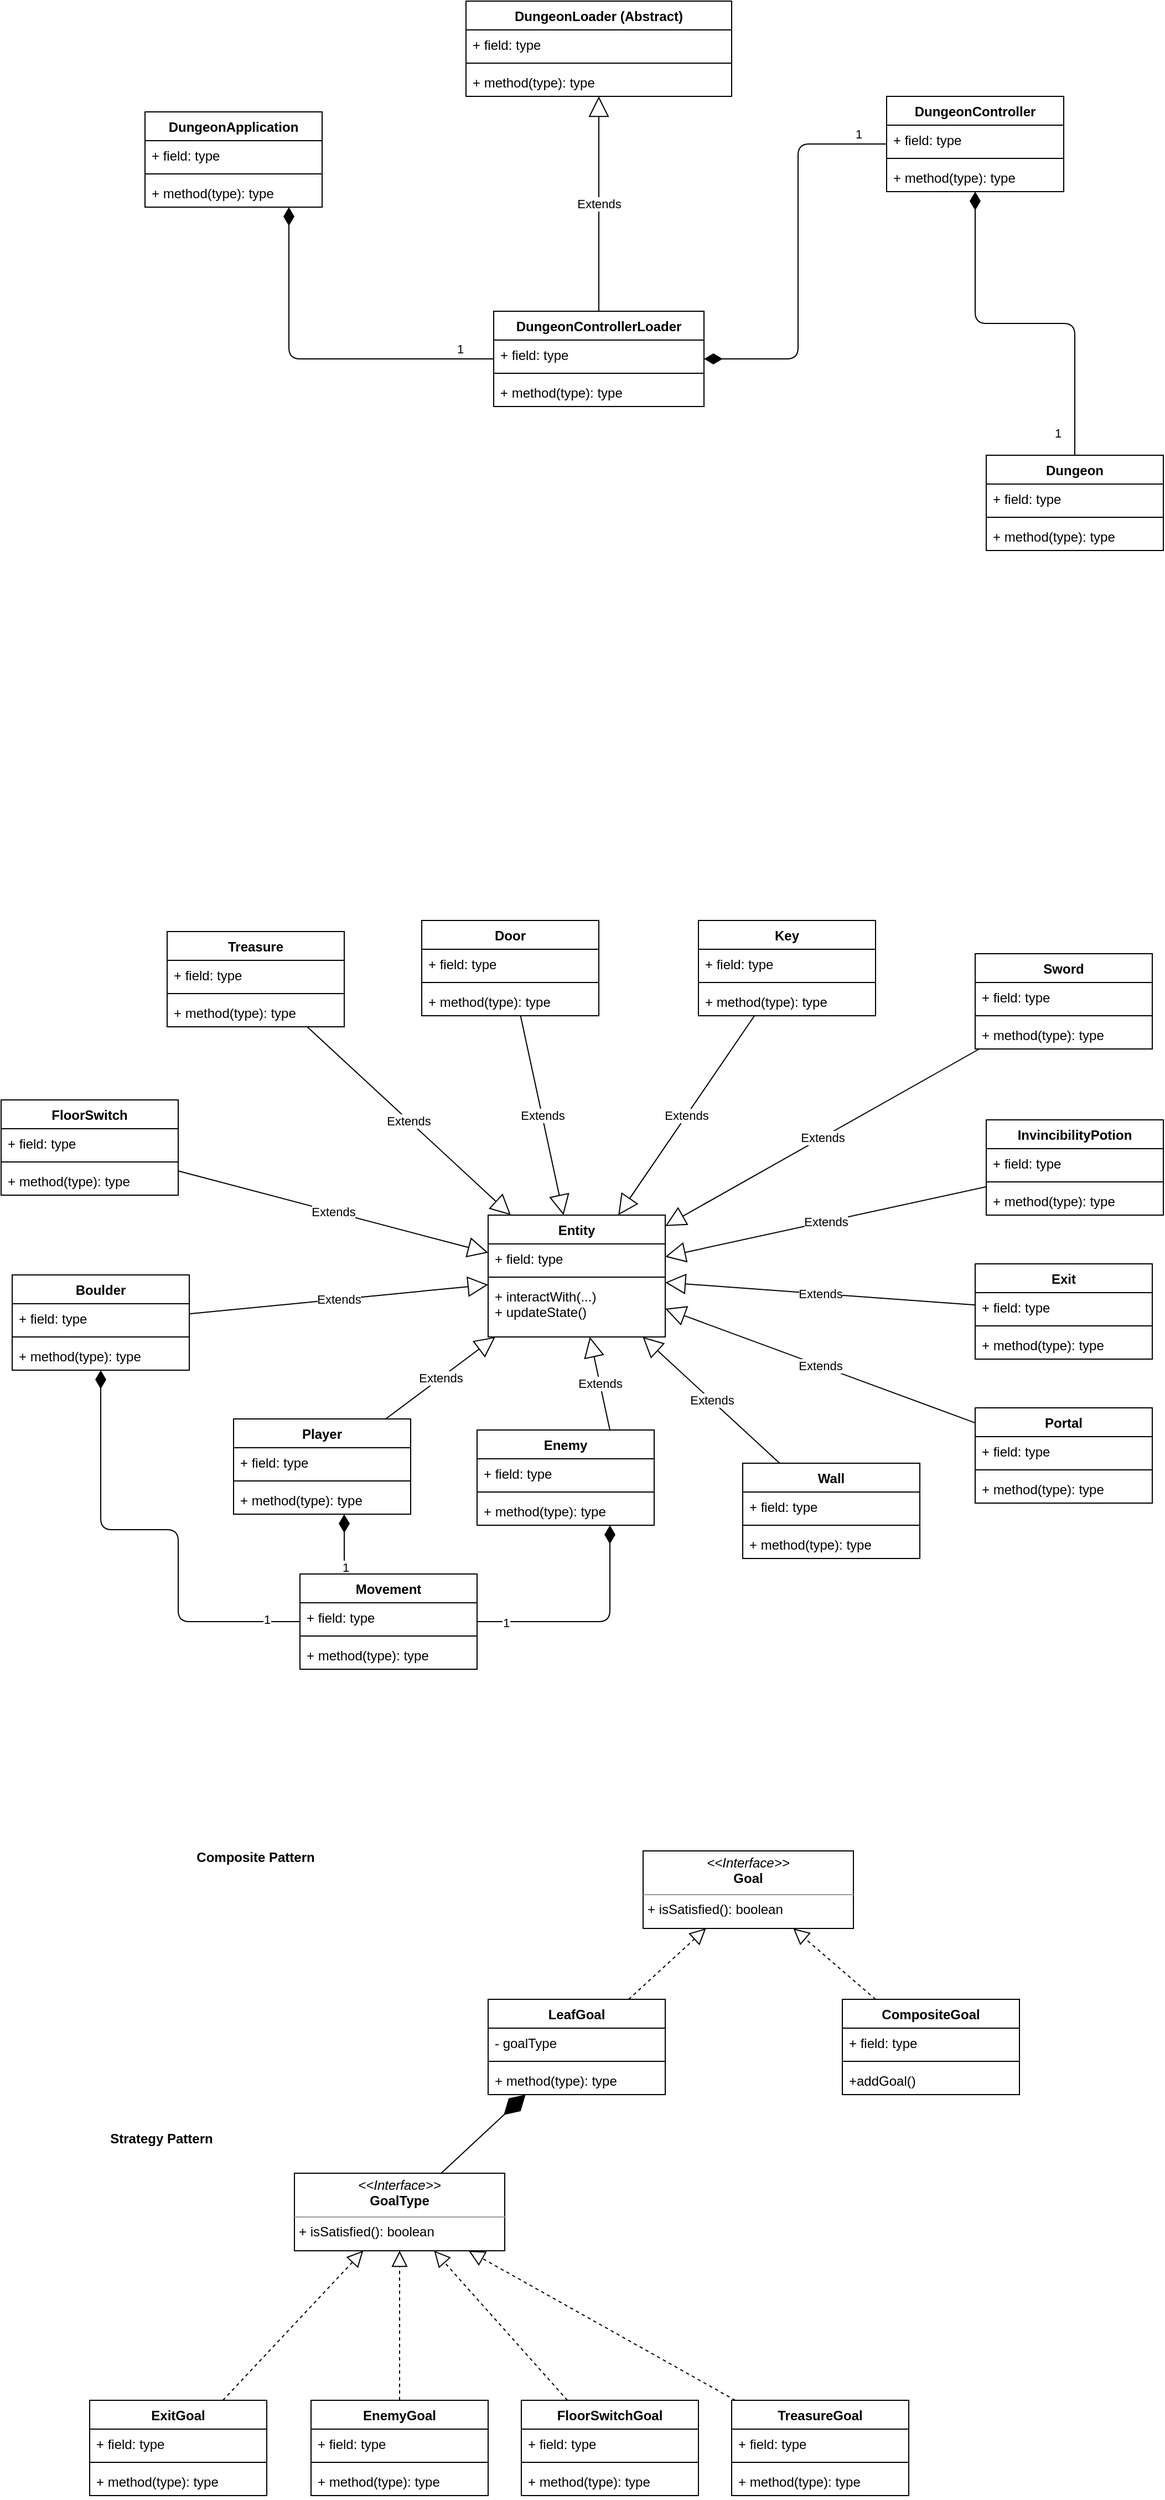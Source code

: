 <mxfile version="13.3.1" type="device"><diagram id="n79lNZCl_f3jq2rP3meE" name="Page-1"><mxGraphModel dx="1422" dy="822" grid="1" gridSize="10" guides="1" tooltips="1" connect="1" arrows="1" fold="1" page="1" pageScale="1" pageWidth="1169" pageHeight="827" math="0" shadow="0"><root><mxCell id="0"/><mxCell id="1" parent="0"/><mxCell id="Kdeloc-fNEnJSkMMDpFF-60" value="Extends" style="endArrow=block;endSize=16;endFill=0;html=1;" parent="1" source="Kdeloc-fNEnJSkMMDpFF-27" target="Kdeloc-fNEnJSkMMDpFF-1" edge="1"><mxGeometry width="160" relative="1" as="geometry"><mxPoint x="530" y="1180" as="sourcePoint"/><mxPoint x="690" y="1180" as="targetPoint"/></mxGeometry></mxCell><mxCell id="Kdeloc-fNEnJSkMMDpFF-61" value="Extends" style="endArrow=block;endSize=16;endFill=0;html=1;" parent="1" source="Kdeloc-fNEnJSkMMDpFF-31" target="Kdeloc-fNEnJSkMMDpFF-1" edge="1"><mxGeometry width="160" relative="1" as="geometry"><mxPoint x="530" y="1180" as="sourcePoint"/><mxPoint x="690" y="1180" as="targetPoint"/></mxGeometry></mxCell><mxCell id="Kdeloc-fNEnJSkMMDpFF-63" value="Extends" style="endArrow=block;endSize=16;endFill=0;html=1;" parent="1" source="Kdeloc-fNEnJSkMMDpFF-35" target="Kdeloc-fNEnJSkMMDpFF-1" edge="1"><mxGeometry width="160" relative="1" as="geometry"><mxPoint x="530" y="1180" as="sourcePoint"/><mxPoint x="690" y="1180" as="targetPoint"/></mxGeometry></mxCell><mxCell id="Kdeloc-fNEnJSkMMDpFF-64" value="Extends" style="endArrow=block;endSize=16;endFill=0;html=1;" parent="1" source="Kdeloc-fNEnJSkMMDpFF-39" target="Kdeloc-fNEnJSkMMDpFF-1" edge="1"><mxGeometry width="160" relative="1" as="geometry"><mxPoint x="860" y="1210" as="sourcePoint"/><mxPoint x="1020" y="1210" as="targetPoint"/></mxGeometry></mxCell><mxCell id="Kdeloc-fNEnJSkMMDpFF-65" value="Extends" style="endArrow=block;endSize=16;endFill=0;html=1;" parent="1" source="Kdeloc-fNEnJSkMMDpFF-51" target="Kdeloc-fNEnJSkMMDpFF-1" edge="1"><mxGeometry width="160" relative="1" as="geometry"><mxPoint x="590" y="1210" as="sourcePoint"/><mxPoint x="750" y="1210" as="targetPoint"/></mxGeometry></mxCell><mxCell id="Kdeloc-fNEnJSkMMDpFF-66" value="Extends" style="endArrow=block;endSize=16;endFill=0;html=1;" parent="1" source="Kdeloc-fNEnJSkMMDpFF-55" target="Kdeloc-fNEnJSkMMDpFF-1" edge="1"><mxGeometry width="160" relative="1" as="geometry"><mxPoint x="620" y="1170" as="sourcePoint"/><mxPoint x="780" y="1170" as="targetPoint"/></mxGeometry></mxCell><mxCell id="Kdeloc-fNEnJSkMMDpFF-67" value="Extends" style="endArrow=block;endSize=16;endFill=0;html=1;" parent="1" source="Kdeloc-fNEnJSkMMDpFF-23" target="Kdeloc-fNEnJSkMMDpFF-1" edge="1"><mxGeometry width="160" relative="1" as="geometry"><mxPoint x="590" y="1260" as="sourcePoint"/><mxPoint x="750" y="1260" as="targetPoint"/></mxGeometry></mxCell><mxCell id="Kdeloc-fNEnJSkMMDpFF-69" value="Extends" style="endArrow=block;endSize=16;endFill=0;html=1;" parent="1" source="Kdeloc-fNEnJSkMMDpFF-18" target="Kdeloc-fNEnJSkMMDpFF-1" edge="1"><mxGeometry width="160" relative="1" as="geometry"><mxPoint x="550" y="1300" as="sourcePoint"/><mxPoint x="710" y="1300" as="targetPoint"/></mxGeometry></mxCell><mxCell id="Kdeloc-fNEnJSkMMDpFF-70" value="Extends" style="endArrow=block;endSize=16;endFill=0;html=1;exitX=0.75;exitY=0;exitDx=0;exitDy=0;" parent="1" source="Kdeloc-fNEnJSkMMDpFF-12" target="Kdeloc-fNEnJSkMMDpFF-1" edge="1"><mxGeometry width="160" relative="1" as="geometry"><mxPoint x="550" y="1300" as="sourcePoint"/><mxPoint x="710" y="1300" as="targetPoint"/></mxGeometry></mxCell><mxCell id="Kdeloc-fNEnJSkMMDpFF-71" value="Extends" style="endArrow=block;endSize=16;endFill=0;html=1;" parent="1" source="Kdeloc-fNEnJSkMMDpFF-7" target="Kdeloc-fNEnJSkMMDpFF-1" edge="1"><mxGeometry width="160" relative="1" as="geometry"><mxPoint x="430" y="1230" as="sourcePoint"/><mxPoint x="590" y="1230" as="targetPoint"/></mxGeometry></mxCell><mxCell id="Kdeloc-fNEnJSkMMDpFF-72" value="Extends" style="endArrow=block;endSize=16;endFill=0;html=1;" parent="1" source="Kdeloc-fNEnJSkMMDpFF-47" target="Kdeloc-fNEnJSkMMDpFF-1" edge="1"><mxGeometry width="160" relative="1" as="geometry"><mxPoint x="430" y="1230" as="sourcePoint"/><mxPoint x="200" y="1217.826" as="targetPoint"/></mxGeometry></mxCell><mxCell id="Kdeloc-fNEnJSkMMDpFF-73" value="Extends" style="endArrow=block;endSize=16;endFill=0;html=1;" parent="1" source="Kdeloc-fNEnJSkMMDpFF-43" target="Kdeloc-fNEnJSkMMDpFF-1" edge="1"><mxGeometry width="160" relative="1" as="geometry"><mxPoint x="390" y="1160" as="sourcePoint"/><mxPoint x="550" y="1160" as="targetPoint"/></mxGeometry></mxCell><mxCell id="Kdeloc-fNEnJSkMMDpFF-82" value="" style="endArrow=block;dashed=1;endFill=0;endSize=12;html=1;" parent="1" source="Kdeloc-fNEnJSkMMDpFF-78" target="Ohy7Ty5yMKILYPxtFm-1-3" edge="1"><mxGeometry width="160" relative="1" as="geometry"><mxPoint x="500" y="2060" as="sourcePoint"/><mxPoint x="791.667" y="1820" as="targetPoint"/></mxGeometry></mxCell><mxCell id="Ohy7Ty5yMKILYPxtFm-1-10" value="DungeonApplication" style="swimlane;fontStyle=1;align=center;verticalAlign=top;childLayout=stackLayout;horizontal=1;startSize=26;horizontalStack=0;resizeParent=1;resizeParentMax=0;resizeLast=0;collapsible=1;marginBottom=0;" parent="1" vertex="1"><mxGeometry x="170" y="160" width="160" height="86" as="geometry"/></mxCell><mxCell id="Ohy7Ty5yMKILYPxtFm-1-11" value="+ field: type" style="text;strokeColor=none;fillColor=none;align=left;verticalAlign=top;spacingLeft=4;spacingRight=4;overflow=hidden;rotatable=0;points=[[0,0.5],[1,0.5]];portConstraint=eastwest;" parent="Ohy7Ty5yMKILYPxtFm-1-10" vertex="1"><mxGeometry y="26" width="160" height="26" as="geometry"/></mxCell><mxCell id="Ohy7Ty5yMKILYPxtFm-1-12" value="" style="line;strokeWidth=1;fillColor=none;align=left;verticalAlign=middle;spacingTop=-1;spacingLeft=3;spacingRight=3;rotatable=0;labelPosition=right;points=[];portConstraint=eastwest;" parent="Ohy7Ty5yMKILYPxtFm-1-10" vertex="1"><mxGeometry y="52" width="160" height="8" as="geometry"/></mxCell><mxCell id="Ohy7Ty5yMKILYPxtFm-1-13" value="+ method(type): type" style="text;strokeColor=none;fillColor=none;align=left;verticalAlign=top;spacingLeft=4;spacingRight=4;overflow=hidden;rotatable=0;points=[[0,0.5],[1,0.5]];portConstraint=eastwest;" parent="Ohy7Ty5yMKILYPxtFm-1-10" vertex="1"><mxGeometry y="60" width="160" height="26" as="geometry"/></mxCell><mxCell id="Ohy7Ty5yMKILYPxtFm-1-22" value="DungeonLoader (Abstract)" style="swimlane;fontStyle=1;align=center;verticalAlign=top;childLayout=stackLayout;horizontal=1;startSize=26;horizontalStack=0;resizeParent=1;resizeParentMax=0;resizeLast=0;collapsible=1;marginBottom=0;" parent="1" vertex="1"><mxGeometry x="460" y="60" width="240" height="86" as="geometry"/></mxCell><mxCell id="Ohy7Ty5yMKILYPxtFm-1-23" value="+ field: type" style="text;strokeColor=none;fillColor=none;align=left;verticalAlign=top;spacingLeft=4;spacingRight=4;overflow=hidden;rotatable=0;points=[[0,0.5],[1,0.5]];portConstraint=eastwest;" parent="Ohy7Ty5yMKILYPxtFm-1-22" vertex="1"><mxGeometry y="26" width="240" height="26" as="geometry"/></mxCell><mxCell id="Ohy7Ty5yMKILYPxtFm-1-24" value="" style="line;strokeWidth=1;fillColor=none;align=left;verticalAlign=middle;spacingTop=-1;spacingLeft=3;spacingRight=3;rotatable=0;labelPosition=right;points=[];portConstraint=eastwest;" parent="Ohy7Ty5yMKILYPxtFm-1-22" vertex="1"><mxGeometry y="52" width="240" height="8" as="geometry"/></mxCell><mxCell id="Ohy7Ty5yMKILYPxtFm-1-25" value="+ method(type): type" style="text;strokeColor=none;fillColor=none;align=left;verticalAlign=top;spacingLeft=4;spacingRight=4;overflow=hidden;rotatable=0;points=[[0,0.5],[1,0.5]];portConstraint=eastwest;" parent="Ohy7Ty5yMKILYPxtFm-1-22" vertex="1"><mxGeometry y="60" width="240" height="26" as="geometry"/></mxCell><mxCell id="Ohy7Ty5yMKILYPxtFm-1-18" value="DungeonController" style="swimlane;fontStyle=1;align=center;verticalAlign=top;childLayout=stackLayout;horizontal=1;startSize=26;horizontalStack=0;resizeParent=1;resizeParentMax=0;resizeLast=0;collapsible=1;marginBottom=0;" parent="1" vertex="1"><mxGeometry x="840" y="146" width="160" height="86" as="geometry"/></mxCell><mxCell id="Ohy7Ty5yMKILYPxtFm-1-19" value="+ field: type" style="text;strokeColor=none;fillColor=none;align=left;verticalAlign=top;spacingLeft=4;spacingRight=4;overflow=hidden;rotatable=0;points=[[0,0.5],[1,0.5]];portConstraint=eastwest;" parent="Ohy7Ty5yMKILYPxtFm-1-18" vertex="1"><mxGeometry y="26" width="160" height="26" as="geometry"/></mxCell><mxCell id="Ohy7Ty5yMKILYPxtFm-1-20" value="" style="line;strokeWidth=1;fillColor=none;align=left;verticalAlign=middle;spacingTop=-1;spacingLeft=3;spacingRight=3;rotatable=0;labelPosition=right;points=[];portConstraint=eastwest;" parent="Ohy7Ty5yMKILYPxtFm-1-18" vertex="1"><mxGeometry y="52" width="160" height="8" as="geometry"/></mxCell><mxCell id="Ohy7Ty5yMKILYPxtFm-1-21" value="+ method(type): type" style="text;strokeColor=none;fillColor=none;align=left;verticalAlign=top;spacingLeft=4;spacingRight=4;overflow=hidden;rotatable=0;points=[[0,0.5],[1,0.5]];portConstraint=eastwest;" parent="Ohy7Ty5yMKILYPxtFm-1-18" vertex="1"><mxGeometry y="60" width="160" height="26" as="geometry"/></mxCell><mxCell id="1aYubwjmX6nl-PgE-g_--1" value="Dungeon" style="swimlane;fontStyle=1;align=center;verticalAlign=top;childLayout=stackLayout;horizontal=1;startSize=26;horizontalStack=0;resizeParent=1;resizeParentMax=0;resizeLast=0;collapsible=1;marginBottom=0;" vertex="1" parent="1"><mxGeometry x="930" y="470" width="160" height="86" as="geometry"/></mxCell><mxCell id="1aYubwjmX6nl-PgE-g_--2" value="+ field: type" style="text;strokeColor=none;fillColor=none;align=left;verticalAlign=top;spacingLeft=4;spacingRight=4;overflow=hidden;rotatable=0;points=[[0,0.5],[1,0.5]];portConstraint=eastwest;" vertex="1" parent="1aYubwjmX6nl-PgE-g_--1"><mxGeometry y="26" width="160" height="26" as="geometry"/></mxCell><mxCell id="1aYubwjmX6nl-PgE-g_--3" value="" style="line;strokeWidth=1;fillColor=none;align=left;verticalAlign=middle;spacingTop=-1;spacingLeft=3;spacingRight=3;rotatable=0;labelPosition=right;points=[];portConstraint=eastwest;" vertex="1" parent="1aYubwjmX6nl-PgE-g_--1"><mxGeometry y="52" width="160" height="8" as="geometry"/></mxCell><mxCell id="1aYubwjmX6nl-PgE-g_--4" value="+ method(type): type" style="text;strokeColor=none;fillColor=none;align=left;verticalAlign=top;spacingLeft=4;spacingRight=4;overflow=hidden;rotatable=0;points=[[0,0.5],[1,0.5]];portConstraint=eastwest;" vertex="1" parent="1aYubwjmX6nl-PgE-g_--1"><mxGeometry y="60" width="160" height="26" as="geometry"/></mxCell><mxCell id="Ohy7Ty5yMKILYPxtFm-1-14" value="DungeonControllerLoader" style="swimlane;fontStyle=1;align=center;verticalAlign=top;childLayout=stackLayout;horizontal=1;startSize=26;horizontalStack=0;resizeParent=1;resizeParentMax=0;resizeLast=0;collapsible=1;marginBottom=0;" parent="1" vertex="1"><mxGeometry x="485" y="340" width="190" height="86" as="geometry"/></mxCell><mxCell id="Ohy7Ty5yMKILYPxtFm-1-15" value="+ field: type" style="text;strokeColor=none;fillColor=none;align=left;verticalAlign=top;spacingLeft=4;spacingRight=4;overflow=hidden;rotatable=0;points=[[0,0.5],[1,0.5]];portConstraint=eastwest;" parent="Ohy7Ty5yMKILYPxtFm-1-14" vertex="1"><mxGeometry y="26" width="190" height="26" as="geometry"/></mxCell><mxCell id="Ohy7Ty5yMKILYPxtFm-1-16" value="" style="line;strokeWidth=1;fillColor=none;align=left;verticalAlign=middle;spacingTop=-1;spacingLeft=3;spacingRight=3;rotatable=0;labelPosition=right;points=[];portConstraint=eastwest;" parent="Ohy7Ty5yMKILYPxtFm-1-14" vertex="1"><mxGeometry y="52" width="190" height="8" as="geometry"/></mxCell><mxCell id="Ohy7Ty5yMKILYPxtFm-1-17" value="+ method(type): type" style="text;strokeColor=none;fillColor=none;align=left;verticalAlign=top;spacingLeft=4;spacingRight=4;overflow=hidden;rotatable=0;points=[[0,0.5],[1,0.5]];portConstraint=eastwest;" parent="Ohy7Ty5yMKILYPxtFm-1-14" vertex="1"><mxGeometry y="60" width="190" height="26" as="geometry"/></mxCell><mxCell id="Kdeloc-fNEnJSkMMDpFF-12" value="Enemy" style="swimlane;fontStyle=1;align=center;verticalAlign=top;childLayout=stackLayout;horizontal=1;startSize=26;horizontalStack=0;resizeParent=1;resizeParentMax=0;resizeLast=0;collapsible=1;marginBottom=0;" parent="1" vertex="1"><mxGeometry x="470" y="1350" width="160" height="86" as="geometry"/></mxCell><mxCell id="Kdeloc-fNEnJSkMMDpFF-13" value="+ field: type" style="text;strokeColor=none;fillColor=none;align=left;verticalAlign=top;spacingLeft=4;spacingRight=4;overflow=hidden;rotatable=0;points=[[0,0.5],[1,0.5]];portConstraint=eastwest;" parent="Kdeloc-fNEnJSkMMDpFF-12" vertex="1"><mxGeometry y="26" width="160" height="26" as="geometry"/></mxCell><mxCell id="Kdeloc-fNEnJSkMMDpFF-14" value="" style="line;strokeWidth=1;fillColor=none;align=left;verticalAlign=middle;spacingTop=-1;spacingLeft=3;spacingRight=3;rotatable=0;labelPosition=right;points=[];portConstraint=eastwest;" parent="Kdeloc-fNEnJSkMMDpFF-12" vertex="1"><mxGeometry y="52" width="160" height="8" as="geometry"/></mxCell><mxCell id="Kdeloc-fNEnJSkMMDpFF-15" value="+ method(type): type" style="text;strokeColor=none;fillColor=none;align=left;verticalAlign=top;spacingLeft=4;spacingRight=4;overflow=hidden;rotatable=0;points=[[0,0.5],[1,0.5]];portConstraint=eastwest;" parent="Kdeloc-fNEnJSkMMDpFF-12" vertex="1"><mxGeometry y="60" width="160" height="26" as="geometry"/></mxCell><mxCell id="Kdeloc-fNEnJSkMMDpFF-7" value="Player" style="swimlane;fontStyle=1;align=center;verticalAlign=top;childLayout=stackLayout;horizontal=1;startSize=26;horizontalStack=0;resizeParent=1;resizeParentMax=0;resizeLast=0;collapsible=1;marginBottom=0;" parent="1" vertex="1"><mxGeometry x="250" y="1340" width="160" height="86" as="geometry"/></mxCell><mxCell id="Kdeloc-fNEnJSkMMDpFF-8" value="+ field: type" style="text;strokeColor=none;fillColor=none;align=left;verticalAlign=top;spacingLeft=4;spacingRight=4;overflow=hidden;rotatable=0;points=[[0,0.5],[1,0.5]];portConstraint=eastwest;" parent="Kdeloc-fNEnJSkMMDpFF-7" vertex="1"><mxGeometry y="26" width="160" height="26" as="geometry"/></mxCell><mxCell id="Kdeloc-fNEnJSkMMDpFF-9" value="" style="line;strokeWidth=1;fillColor=none;align=left;verticalAlign=middle;spacingTop=-1;spacingLeft=3;spacingRight=3;rotatable=0;labelPosition=right;points=[];portConstraint=eastwest;" parent="Kdeloc-fNEnJSkMMDpFF-7" vertex="1"><mxGeometry y="52" width="160" height="8" as="geometry"/></mxCell><mxCell id="Kdeloc-fNEnJSkMMDpFF-10" value="+ method(type): type" style="text;strokeColor=none;fillColor=none;align=left;verticalAlign=top;spacingLeft=4;spacingRight=4;overflow=hidden;rotatable=0;points=[[0,0.5],[1,0.5]];portConstraint=eastwest;" parent="Kdeloc-fNEnJSkMMDpFF-7" vertex="1"><mxGeometry y="60" width="160" height="26" as="geometry"/></mxCell><mxCell id="Kdeloc-fNEnJSkMMDpFF-47" value="Portal" style="swimlane;fontStyle=1;align=center;verticalAlign=top;childLayout=stackLayout;horizontal=1;startSize=26;horizontalStack=0;resizeParent=1;resizeParentMax=0;resizeLast=0;collapsible=1;marginBottom=0;" parent="1" vertex="1"><mxGeometry x="920" y="1330" width="160" height="86" as="geometry"/></mxCell><mxCell id="Kdeloc-fNEnJSkMMDpFF-48" value="+ field: type" style="text;strokeColor=none;fillColor=none;align=left;verticalAlign=top;spacingLeft=4;spacingRight=4;overflow=hidden;rotatable=0;points=[[0,0.5],[1,0.5]];portConstraint=eastwest;" parent="Kdeloc-fNEnJSkMMDpFF-47" vertex="1"><mxGeometry y="26" width="160" height="26" as="geometry"/></mxCell><mxCell id="Kdeloc-fNEnJSkMMDpFF-49" value="" style="line;strokeWidth=1;fillColor=none;align=left;verticalAlign=middle;spacingTop=-1;spacingLeft=3;spacingRight=3;rotatable=0;labelPosition=right;points=[];portConstraint=eastwest;" parent="Kdeloc-fNEnJSkMMDpFF-47" vertex="1"><mxGeometry y="52" width="160" height="8" as="geometry"/></mxCell><mxCell id="Kdeloc-fNEnJSkMMDpFF-50" value="+ method(type): type" style="text;strokeColor=none;fillColor=none;align=left;verticalAlign=top;spacingLeft=4;spacingRight=4;overflow=hidden;rotatable=0;points=[[0,0.5],[1,0.5]];portConstraint=eastwest;" parent="Kdeloc-fNEnJSkMMDpFF-47" vertex="1"><mxGeometry y="60" width="160" height="26" as="geometry"/></mxCell><mxCell id="Kdeloc-fNEnJSkMMDpFF-39" value="Boulder" style="swimlane;fontStyle=1;align=center;verticalAlign=top;childLayout=stackLayout;horizontal=1;startSize=26;horizontalStack=0;resizeParent=1;resizeParentMax=0;resizeLast=0;collapsible=1;marginBottom=0;" parent="1" vertex="1"><mxGeometry x="50" y="1210" width="160" height="86" as="geometry"/></mxCell><mxCell id="Kdeloc-fNEnJSkMMDpFF-40" value="+ field: type" style="text;strokeColor=none;fillColor=none;align=left;verticalAlign=top;spacingLeft=4;spacingRight=4;overflow=hidden;rotatable=0;points=[[0,0.5],[1,0.5]];portConstraint=eastwest;" parent="Kdeloc-fNEnJSkMMDpFF-39" vertex="1"><mxGeometry y="26" width="160" height="26" as="geometry"/></mxCell><mxCell id="Kdeloc-fNEnJSkMMDpFF-41" value="" style="line;strokeWidth=1;fillColor=none;align=left;verticalAlign=middle;spacingTop=-1;spacingLeft=3;spacingRight=3;rotatable=0;labelPosition=right;points=[];portConstraint=eastwest;" parent="Kdeloc-fNEnJSkMMDpFF-39" vertex="1"><mxGeometry y="52" width="160" height="8" as="geometry"/></mxCell><mxCell id="Kdeloc-fNEnJSkMMDpFF-42" value="+ method(type): type" style="text;strokeColor=none;fillColor=none;align=left;verticalAlign=top;spacingLeft=4;spacingRight=4;overflow=hidden;rotatable=0;points=[[0,0.5],[1,0.5]];portConstraint=eastwest;" parent="Kdeloc-fNEnJSkMMDpFF-39" vertex="1"><mxGeometry y="60" width="160" height="26" as="geometry"/></mxCell><mxCell id="Kdeloc-fNEnJSkMMDpFF-18" value="Wall" style="swimlane;fontStyle=1;align=center;verticalAlign=top;childLayout=stackLayout;horizontal=1;startSize=26;horizontalStack=0;resizeParent=1;resizeParentMax=0;resizeLast=0;collapsible=1;marginBottom=0;" parent="1" vertex="1"><mxGeometry x="710" y="1380" width="160" height="86" as="geometry"/></mxCell><mxCell id="Kdeloc-fNEnJSkMMDpFF-19" value="+ field: type" style="text;strokeColor=none;fillColor=none;align=left;verticalAlign=top;spacingLeft=4;spacingRight=4;overflow=hidden;rotatable=0;points=[[0,0.5],[1,0.5]];portConstraint=eastwest;" parent="Kdeloc-fNEnJSkMMDpFF-18" vertex="1"><mxGeometry y="26" width="160" height="26" as="geometry"/></mxCell><mxCell id="Kdeloc-fNEnJSkMMDpFF-20" value="" style="line;strokeWidth=1;fillColor=none;align=left;verticalAlign=middle;spacingTop=-1;spacingLeft=3;spacingRight=3;rotatable=0;labelPosition=right;points=[];portConstraint=eastwest;" parent="Kdeloc-fNEnJSkMMDpFF-18" vertex="1"><mxGeometry y="52" width="160" height="8" as="geometry"/></mxCell><mxCell id="Kdeloc-fNEnJSkMMDpFF-21" value="+ method(type): type" style="text;strokeColor=none;fillColor=none;align=left;verticalAlign=top;spacingLeft=4;spacingRight=4;overflow=hidden;rotatable=0;points=[[0,0.5],[1,0.5]];portConstraint=eastwest;" parent="Kdeloc-fNEnJSkMMDpFF-18" vertex="1"><mxGeometry y="60" width="160" height="26" as="geometry"/></mxCell><mxCell id="Kdeloc-fNEnJSkMMDpFF-43" value="FloorSwitch" style="swimlane;fontStyle=1;align=center;verticalAlign=top;childLayout=stackLayout;horizontal=1;startSize=26;horizontalStack=0;resizeParent=1;resizeParentMax=0;resizeLast=0;collapsible=1;marginBottom=0;" parent="1" vertex="1"><mxGeometry x="40" y="1052" width="160" height="86" as="geometry"/></mxCell><mxCell id="Kdeloc-fNEnJSkMMDpFF-44" value="+ field: type" style="text;strokeColor=none;fillColor=none;align=left;verticalAlign=top;spacingLeft=4;spacingRight=4;overflow=hidden;rotatable=0;points=[[0,0.5],[1,0.5]];portConstraint=eastwest;" parent="Kdeloc-fNEnJSkMMDpFF-43" vertex="1"><mxGeometry y="26" width="160" height="26" as="geometry"/></mxCell><mxCell id="Kdeloc-fNEnJSkMMDpFF-45" value="" style="line;strokeWidth=1;fillColor=none;align=left;verticalAlign=middle;spacingTop=-1;spacingLeft=3;spacingRight=3;rotatable=0;labelPosition=right;points=[];portConstraint=eastwest;" parent="Kdeloc-fNEnJSkMMDpFF-43" vertex="1"><mxGeometry y="52" width="160" height="8" as="geometry"/></mxCell><mxCell id="Kdeloc-fNEnJSkMMDpFF-46" value="+ method(type): type" style="text;strokeColor=none;fillColor=none;align=left;verticalAlign=top;spacingLeft=4;spacingRight=4;overflow=hidden;rotatable=0;points=[[0,0.5],[1,0.5]];portConstraint=eastwest;" parent="Kdeloc-fNEnJSkMMDpFF-43" vertex="1"><mxGeometry y="60" width="160" height="26" as="geometry"/></mxCell><mxCell id="Kdeloc-fNEnJSkMMDpFF-103" value="Composite Pattern" style="text;align=center;fontStyle=1;verticalAlign=middle;spacingLeft=3;spacingRight=3;strokeColor=none;rotatable=0;points=[[0,0.5],[1,0.5]];portConstraint=eastwest;" parent="1" vertex="1"><mxGeometry x="130" y="1720" width="280" height="30" as="geometry"/></mxCell><mxCell id="5KCp2AkQuSxkGUw_XZMT-5" value="" style="endArrow=none;html=1;endSize=12;startArrow=diamondThin;startSize=14;startFill=1;edgeStyle=orthogonalEdgeStyle;align=left;verticalAlign=bottom;endFill=0;rounded=0;" parent="1" source="Kdeloc-fNEnJSkMMDpFF-7" target="5KCp2AkQuSxkGUw_XZMT-1" edge="1"><mxGeometry x="-0.803" y="-20" relative="1" as="geometry"><mxPoint x="310" y="1410" as="sourcePoint"/><mxPoint x="330" y="1480" as="targetPoint"/><Array as="points"><mxPoint x="350" y="1430"/><mxPoint x="350" y="1430"/></Array><mxPoint as="offset"/></mxGeometry></mxCell><mxCell id="Ohy7Ty5yMKILYPxtFm-1-6" value="1" style="edgeLabel;html=1;align=center;verticalAlign=middle;resizable=0;points=[];" parent="5KCp2AkQuSxkGUw_XZMT-5" vertex="1" connectable="0"><mxGeometry x="0.777" y="1" relative="1" as="geometry"><mxPoint as="offset"/></mxGeometry></mxCell><mxCell id="5KCp2AkQuSxkGUw_XZMT-6" value="" style="endArrow=none;html=1;endSize=12;startArrow=diamondThin;startSize=14;startFill=1;edgeStyle=orthogonalEdgeStyle;align=left;verticalAlign=bottom;endFill=0;" parent="1" source="Kdeloc-fNEnJSkMMDpFF-39" target="5KCp2AkQuSxkGUw_XZMT-1" edge="1"><mxGeometry x="-0.25" y="10" relative="1" as="geometry"><mxPoint x="370" y="1560" as="sourcePoint"/><mxPoint x="530" y="1560" as="targetPoint"/><mxPoint as="offset"/><Array as="points"><mxPoint x="130" y="1440"/><mxPoint x="200" y="1440"/><mxPoint x="200" y="1523"/></Array></mxGeometry></mxCell><mxCell id="Ohy7Ty5yMKILYPxtFm-1-9" value="1" style="edgeLabel;html=1;align=center;verticalAlign=middle;resizable=0;points=[];" parent="5KCp2AkQuSxkGUw_XZMT-6" vertex="1" connectable="0"><mxGeometry x="0.851" y="2" relative="1" as="geometry"><mxPoint as="offset"/></mxGeometry></mxCell><mxCell id="5KCp2AkQuSxkGUw_XZMT-7" value="" style="endArrow=none;html=1;endSize=12;startArrow=diamondThin;startSize=14;startFill=1;edgeStyle=orthogonalEdgeStyle;align=left;verticalAlign=bottom;endFill=0;" parent="1" source="Kdeloc-fNEnJSkMMDpFF-12" target="5KCp2AkQuSxkGUw_XZMT-1" edge="1"><mxGeometry x="-0.687" y="10" relative="1" as="geometry"><mxPoint x="290" y="1560" as="sourcePoint"/><mxPoint x="450" y="1560" as="targetPoint"/><Array as="points"><mxPoint x="590" y="1523"/></Array><mxPoint as="offset"/></mxGeometry></mxCell><mxCell id="Ohy7Ty5yMKILYPxtFm-1-8" value="1" style="edgeLabel;html=1;align=center;verticalAlign=middle;resizable=0;points=[];" parent="5KCp2AkQuSxkGUw_XZMT-7" vertex="1" connectable="0"><mxGeometry x="0.749" y="1" relative="1" as="geometry"><mxPoint as="offset"/></mxGeometry></mxCell><mxCell id="CMmXBHt4mU4yWApjUhJF-8" value="" style="endArrow=diamondThin;endFill=1;endSize=24;html=1;" parent="1" source="Ohy7Ty5yMKILYPxtFm-1-4" target="CMmXBHt4mU4yWApjUhJF-1" edge="1"><mxGeometry width="160" relative="1" as="geometry"><mxPoint x="460.38" y="2048" as="sourcePoint"/><mxPoint x="740" y="2080" as="targetPoint"/></mxGeometry></mxCell><mxCell id="CMmXBHt4mU4yWApjUhJF-9" value="" style="endArrow=block;dashed=1;endFill=0;endSize=12;html=1;" parent="1" source="CMmXBHt4mU4yWApjUhJF-1" target="Ohy7Ty5yMKILYPxtFm-1-3" edge="1"><mxGeometry width="160" relative="1" as="geometry"><mxPoint x="490" y="1940" as="sourcePoint"/><mxPoint x="667.077" y="1820" as="targetPoint"/></mxGeometry></mxCell><mxCell id="CMmXBHt4mU4yWApjUhJF-14" value="" style="endArrow=block;dashed=1;endFill=0;endSize=12;html=1;" parent="1" source="Kdeloc-fNEnJSkMMDpFF-83" target="Ohy7Ty5yMKILYPxtFm-1-4" edge="1"><mxGeometry width="160" relative="1" as="geometry"><mxPoint x="430" y="2110" as="sourcePoint"/><mxPoint x="374.438" y="2134" as="targetPoint"/></mxGeometry></mxCell><mxCell id="CMmXBHt4mU4yWApjUhJF-15" value="" style="endArrow=block;dashed=1;endFill=0;endSize=12;html=1;" parent="1" source="Kdeloc-fNEnJSkMMDpFF-95" target="Ohy7Ty5yMKILYPxtFm-1-4" edge="1"><mxGeometry width="160" relative="1" as="geometry"><mxPoint x="430" y="2110" as="sourcePoint"/><mxPoint x="510" y="2131.686" as="targetPoint"/></mxGeometry></mxCell><mxCell id="CMmXBHt4mU4yWApjUhJF-16" value="" style="endArrow=block;dashed=1;endFill=0;endSize=12;html=1;" parent="1" source="Kdeloc-fNEnJSkMMDpFF-91" target="Ohy7Ty5yMKILYPxtFm-1-4" edge="1"><mxGeometry width="160" relative="1" as="geometry"><mxPoint x="430" y="2110" as="sourcePoint"/><mxPoint x="468.652" y="2134" as="targetPoint"/></mxGeometry></mxCell><mxCell id="CMmXBHt4mU4yWApjUhJF-17" value="" style="endArrow=block;dashed=1;endFill=0;endSize=12;html=1;" parent="1" source="Kdeloc-fNEnJSkMMDpFF-87" target="Ohy7Ty5yMKILYPxtFm-1-4" edge="1"><mxGeometry width="160" relative="1" as="geometry"><mxPoint x="430" y="2110" as="sourcePoint"/><mxPoint x="422.753" y="2134" as="targetPoint"/></mxGeometry></mxCell><mxCell id="Kdeloc-fNEnJSkMMDpFF-27" value="Treasure" style="swimlane;fontStyle=1;align=center;verticalAlign=top;childLayout=stackLayout;horizontal=1;startSize=26;horizontalStack=0;resizeParent=1;resizeParentMax=0;resizeLast=0;collapsible=1;marginBottom=0;" parent="1" vertex="1"><mxGeometry x="190" y="900" width="160" height="86" as="geometry"/></mxCell><mxCell id="Kdeloc-fNEnJSkMMDpFF-28" value="+ field: type" style="text;strokeColor=none;fillColor=none;align=left;verticalAlign=top;spacingLeft=4;spacingRight=4;overflow=hidden;rotatable=0;points=[[0,0.5],[1,0.5]];portConstraint=eastwest;" parent="Kdeloc-fNEnJSkMMDpFF-27" vertex="1"><mxGeometry y="26" width="160" height="26" as="geometry"/></mxCell><mxCell id="Kdeloc-fNEnJSkMMDpFF-29" value="" style="line;strokeWidth=1;fillColor=none;align=left;verticalAlign=middle;spacingTop=-1;spacingLeft=3;spacingRight=3;rotatable=0;labelPosition=right;points=[];portConstraint=eastwest;" parent="Kdeloc-fNEnJSkMMDpFF-27" vertex="1"><mxGeometry y="52" width="160" height="8" as="geometry"/></mxCell><mxCell id="Kdeloc-fNEnJSkMMDpFF-30" value="+ method(type): type" style="text;strokeColor=none;fillColor=none;align=left;verticalAlign=top;spacingLeft=4;spacingRight=4;overflow=hidden;rotatable=0;points=[[0,0.5],[1,0.5]];portConstraint=eastwest;" parent="Kdeloc-fNEnJSkMMDpFF-27" vertex="1"><mxGeometry y="60" width="160" height="26" as="geometry"/></mxCell><mxCell id="Kdeloc-fNEnJSkMMDpFF-31" value="Door" style="swimlane;fontStyle=1;align=center;verticalAlign=top;childLayout=stackLayout;horizontal=1;startSize=26;horizontalStack=0;resizeParent=1;resizeParentMax=0;resizeLast=0;collapsible=1;marginBottom=0;" parent="1" vertex="1"><mxGeometry x="420" y="890" width="160" height="86" as="geometry"/></mxCell><mxCell id="Kdeloc-fNEnJSkMMDpFF-32" value="+ field: type" style="text;strokeColor=none;fillColor=none;align=left;verticalAlign=top;spacingLeft=4;spacingRight=4;overflow=hidden;rotatable=0;points=[[0,0.5],[1,0.5]];portConstraint=eastwest;" parent="Kdeloc-fNEnJSkMMDpFF-31" vertex="1"><mxGeometry y="26" width="160" height="26" as="geometry"/></mxCell><mxCell id="Kdeloc-fNEnJSkMMDpFF-33" value="" style="line;strokeWidth=1;fillColor=none;align=left;verticalAlign=middle;spacingTop=-1;spacingLeft=3;spacingRight=3;rotatable=0;labelPosition=right;points=[];portConstraint=eastwest;" parent="Kdeloc-fNEnJSkMMDpFF-31" vertex="1"><mxGeometry y="52" width="160" height="8" as="geometry"/></mxCell><mxCell id="Kdeloc-fNEnJSkMMDpFF-34" value="+ method(type): type" style="text;strokeColor=none;fillColor=none;align=left;verticalAlign=top;spacingLeft=4;spacingRight=4;overflow=hidden;rotatable=0;points=[[0,0.5],[1,0.5]];portConstraint=eastwest;" parent="Kdeloc-fNEnJSkMMDpFF-31" vertex="1"><mxGeometry y="60" width="160" height="26" as="geometry"/></mxCell><mxCell id="Kdeloc-fNEnJSkMMDpFF-35" value="Key" style="swimlane;fontStyle=1;align=center;verticalAlign=top;childLayout=stackLayout;horizontal=1;startSize=26;horizontalStack=0;resizeParent=1;resizeParentMax=0;resizeLast=0;collapsible=1;marginBottom=0;" parent="1" vertex="1"><mxGeometry x="670" y="890" width="160" height="86" as="geometry"/></mxCell><mxCell id="Kdeloc-fNEnJSkMMDpFF-36" value="+ field: type" style="text;strokeColor=none;fillColor=none;align=left;verticalAlign=top;spacingLeft=4;spacingRight=4;overflow=hidden;rotatable=0;points=[[0,0.5],[1,0.5]];portConstraint=eastwest;" parent="Kdeloc-fNEnJSkMMDpFF-35" vertex="1"><mxGeometry y="26" width="160" height="26" as="geometry"/></mxCell><mxCell id="Kdeloc-fNEnJSkMMDpFF-37" value="" style="line;strokeWidth=1;fillColor=none;align=left;verticalAlign=middle;spacingTop=-1;spacingLeft=3;spacingRight=3;rotatable=0;labelPosition=right;points=[];portConstraint=eastwest;" parent="Kdeloc-fNEnJSkMMDpFF-35" vertex="1"><mxGeometry y="52" width="160" height="8" as="geometry"/></mxCell><mxCell id="Kdeloc-fNEnJSkMMDpFF-38" value="+ method(type): type" style="text;strokeColor=none;fillColor=none;align=left;verticalAlign=top;spacingLeft=4;spacingRight=4;overflow=hidden;rotatable=0;points=[[0,0.5],[1,0.5]];portConstraint=eastwest;" parent="Kdeloc-fNEnJSkMMDpFF-35" vertex="1"><mxGeometry y="60" width="160" height="26" as="geometry"/></mxCell><mxCell id="Kdeloc-fNEnJSkMMDpFF-51" value="Sword" style="swimlane;fontStyle=1;align=center;verticalAlign=top;childLayout=stackLayout;horizontal=1;startSize=26;horizontalStack=0;resizeParent=1;resizeParentMax=0;resizeLast=0;collapsible=1;marginBottom=0;" parent="1" vertex="1"><mxGeometry x="920" y="920" width="160" height="86" as="geometry"/></mxCell><mxCell id="Kdeloc-fNEnJSkMMDpFF-52" value="+ field: type" style="text;strokeColor=none;fillColor=none;align=left;verticalAlign=top;spacingLeft=4;spacingRight=4;overflow=hidden;rotatable=0;points=[[0,0.5],[1,0.5]];portConstraint=eastwest;" parent="Kdeloc-fNEnJSkMMDpFF-51" vertex="1"><mxGeometry y="26" width="160" height="26" as="geometry"/></mxCell><mxCell id="Kdeloc-fNEnJSkMMDpFF-53" value="" style="line;strokeWidth=1;fillColor=none;align=left;verticalAlign=middle;spacingTop=-1;spacingLeft=3;spacingRight=3;rotatable=0;labelPosition=right;points=[];portConstraint=eastwest;" parent="Kdeloc-fNEnJSkMMDpFF-51" vertex="1"><mxGeometry y="52" width="160" height="8" as="geometry"/></mxCell><mxCell id="Kdeloc-fNEnJSkMMDpFF-54" value="+ method(type): type" style="text;strokeColor=none;fillColor=none;align=left;verticalAlign=top;spacingLeft=4;spacingRight=4;overflow=hidden;rotatable=0;points=[[0,0.5],[1,0.5]];portConstraint=eastwest;" parent="Kdeloc-fNEnJSkMMDpFF-51" vertex="1"><mxGeometry y="60" width="160" height="26" as="geometry"/></mxCell><mxCell id="Kdeloc-fNEnJSkMMDpFF-55" value="InvincibilityPotion" style="swimlane;fontStyle=1;align=center;verticalAlign=top;childLayout=stackLayout;horizontal=1;startSize=26;horizontalStack=0;resizeParent=1;resizeParentMax=0;resizeLast=0;collapsible=1;marginBottom=0;" parent="1" vertex="1"><mxGeometry x="930" y="1070" width="160" height="86" as="geometry"/></mxCell><mxCell id="Kdeloc-fNEnJSkMMDpFF-56" value="+ field: type" style="text;strokeColor=none;fillColor=none;align=left;verticalAlign=top;spacingLeft=4;spacingRight=4;overflow=hidden;rotatable=0;points=[[0,0.5],[1,0.5]];portConstraint=eastwest;" parent="Kdeloc-fNEnJSkMMDpFF-55" vertex="1"><mxGeometry y="26" width="160" height="26" as="geometry"/></mxCell><mxCell id="Kdeloc-fNEnJSkMMDpFF-57" value="" style="line;strokeWidth=1;fillColor=none;align=left;verticalAlign=middle;spacingTop=-1;spacingLeft=3;spacingRight=3;rotatable=0;labelPosition=right;points=[];portConstraint=eastwest;" parent="Kdeloc-fNEnJSkMMDpFF-55" vertex="1"><mxGeometry y="52" width="160" height="8" as="geometry"/></mxCell><mxCell id="Kdeloc-fNEnJSkMMDpFF-58" value="+ method(type): type" style="text;strokeColor=none;fillColor=none;align=left;verticalAlign=top;spacingLeft=4;spacingRight=4;overflow=hidden;rotatable=0;points=[[0,0.5],[1,0.5]];portConstraint=eastwest;" parent="Kdeloc-fNEnJSkMMDpFF-55" vertex="1"><mxGeometry y="60" width="160" height="26" as="geometry"/></mxCell><mxCell id="Kdeloc-fNEnJSkMMDpFF-23" value="Exit" style="swimlane;fontStyle=1;align=center;verticalAlign=top;childLayout=stackLayout;horizontal=1;startSize=26;horizontalStack=0;resizeParent=1;resizeParentMax=0;resizeLast=0;collapsible=1;marginBottom=0;" parent="1" vertex="1"><mxGeometry x="920" y="1200" width="160" height="86" as="geometry"/></mxCell><mxCell id="Kdeloc-fNEnJSkMMDpFF-24" value="+ field: type" style="text;strokeColor=none;fillColor=none;align=left;verticalAlign=top;spacingLeft=4;spacingRight=4;overflow=hidden;rotatable=0;points=[[0,0.5],[1,0.5]];portConstraint=eastwest;" parent="Kdeloc-fNEnJSkMMDpFF-23" vertex="1"><mxGeometry y="26" width="160" height="26" as="geometry"/></mxCell><mxCell id="Kdeloc-fNEnJSkMMDpFF-25" value="" style="line;strokeWidth=1;fillColor=none;align=left;verticalAlign=middle;spacingTop=-1;spacingLeft=3;spacingRight=3;rotatable=0;labelPosition=right;points=[];portConstraint=eastwest;" parent="Kdeloc-fNEnJSkMMDpFF-23" vertex="1"><mxGeometry y="52" width="160" height="8" as="geometry"/></mxCell><mxCell id="Kdeloc-fNEnJSkMMDpFF-26" value="+ method(type): type" style="text;strokeColor=none;fillColor=none;align=left;verticalAlign=top;spacingLeft=4;spacingRight=4;overflow=hidden;rotatable=0;points=[[0,0.5],[1,0.5]];portConstraint=eastwest;" parent="Kdeloc-fNEnJSkMMDpFF-23" vertex="1"><mxGeometry y="60" width="160" height="26" as="geometry"/></mxCell><mxCell id="5KCp2AkQuSxkGUw_XZMT-1" value="Movement" style="swimlane;fontStyle=1;align=center;verticalAlign=top;childLayout=stackLayout;horizontal=1;startSize=26;horizontalStack=0;resizeParent=1;resizeParentMax=0;resizeLast=0;collapsible=1;marginBottom=0;" parent="1" vertex="1"><mxGeometry x="310" y="1480" width="160" height="86" as="geometry"/></mxCell><mxCell id="5KCp2AkQuSxkGUw_XZMT-2" value="+ field: type" style="text;strokeColor=none;fillColor=none;align=left;verticalAlign=top;spacingLeft=4;spacingRight=4;overflow=hidden;rotatable=0;points=[[0,0.5],[1,0.5]];portConstraint=eastwest;" parent="5KCp2AkQuSxkGUw_XZMT-1" vertex="1"><mxGeometry y="26" width="160" height="26" as="geometry"/></mxCell><mxCell id="5KCp2AkQuSxkGUw_XZMT-3" value="" style="line;strokeWidth=1;fillColor=none;align=left;verticalAlign=middle;spacingTop=-1;spacingLeft=3;spacingRight=3;rotatable=0;labelPosition=right;points=[];portConstraint=eastwest;" parent="5KCp2AkQuSxkGUw_XZMT-1" vertex="1"><mxGeometry y="52" width="160" height="8" as="geometry"/></mxCell><mxCell id="5KCp2AkQuSxkGUw_XZMT-4" value="+ method(type): type" style="text;strokeColor=none;fillColor=none;align=left;verticalAlign=top;spacingLeft=4;spacingRight=4;overflow=hidden;rotatable=0;points=[[0,0.5],[1,0.5]];portConstraint=eastwest;" parent="5KCp2AkQuSxkGUw_XZMT-1" vertex="1"><mxGeometry y="60" width="160" height="26" as="geometry"/></mxCell><mxCell id="Kdeloc-fNEnJSkMMDpFF-1" value="Entity" style="swimlane;fontStyle=1;align=center;verticalAlign=top;childLayout=stackLayout;horizontal=1;startSize=26;horizontalStack=0;resizeParent=1;resizeParentMax=0;resizeLast=0;collapsible=1;marginBottom=0;" parent="1" vertex="1"><mxGeometry x="480" y="1156" width="160" height="110" as="geometry"/></mxCell><mxCell id="Kdeloc-fNEnJSkMMDpFF-2" value="+ field: type" style="text;strokeColor=none;fillColor=none;align=left;verticalAlign=top;spacingLeft=4;spacingRight=4;overflow=hidden;rotatable=0;points=[[0,0.5],[1,0.5]];portConstraint=eastwest;" parent="Kdeloc-fNEnJSkMMDpFF-1" vertex="1"><mxGeometry y="26" width="160" height="26" as="geometry"/></mxCell><mxCell id="Kdeloc-fNEnJSkMMDpFF-3" value="" style="line;strokeWidth=1;fillColor=none;align=left;verticalAlign=middle;spacingTop=-1;spacingLeft=3;spacingRight=3;rotatable=0;labelPosition=right;points=[];portConstraint=eastwest;" parent="Kdeloc-fNEnJSkMMDpFF-1" vertex="1"><mxGeometry y="52" width="160" height="8" as="geometry"/></mxCell><mxCell id="Kdeloc-fNEnJSkMMDpFF-4" value="+ interactWith(...)&#10;+ updateState()" style="text;strokeColor=none;fillColor=none;align=left;verticalAlign=top;spacingLeft=4;spacingRight=4;overflow=hidden;rotatable=0;points=[[0,0.5],[1,0.5]];portConstraint=eastwest;" parent="Kdeloc-fNEnJSkMMDpFF-1" vertex="1"><mxGeometry y="60" width="160" height="50" as="geometry"/></mxCell><mxCell id="Ohy7Ty5yMKILYPxtFm-1-2" value="Strategy Pattern" style="text;html=1;strokeColor=none;fillColor=none;align=center;verticalAlign=middle;whiteSpace=wrap;rounded=0;fontStyle=1" parent="1" vertex="1"><mxGeometry x="110" y="1980" width="150" height="20" as="geometry"/></mxCell><mxCell id="Ohy7Ty5yMKILYPxtFm-1-3" value="&lt;p style=&quot;margin: 0px ; margin-top: 4px ; text-align: center&quot;&gt;&lt;i&gt;&amp;lt;&amp;lt;Interface&amp;gt;&amp;gt;&lt;/i&gt;&lt;br&gt;&lt;b&gt;Goal&lt;/b&gt;&lt;/p&gt;&lt;hr size=&quot;1&quot;&gt;&lt;p style=&quot;margin: 0px ; margin-left: 4px&quot;&gt;+ isSatisfied(): boolean&lt;/p&gt;" style="verticalAlign=top;align=left;overflow=fill;fontSize=12;fontFamily=Helvetica;html=1;" parent="1" vertex="1"><mxGeometry x="620" y="1730" width="190" height="70" as="geometry"/></mxCell><mxCell id="Ohy7Ty5yMKILYPxtFm-1-4" value="&lt;p style=&quot;margin: 0px ; margin-top: 4px ; text-align: center&quot;&gt;&lt;i&gt;&amp;lt;&amp;lt;Interface&amp;gt;&amp;gt;&lt;/i&gt;&lt;br&gt;&lt;b&gt;GoalType&lt;/b&gt;&lt;/p&gt;&lt;hr size=&quot;1&quot;&gt;&lt;p style=&quot;margin: 0px ; margin-left: 4px&quot;&gt;+ isSatisfied(): boolean&lt;/p&gt;" style="verticalAlign=top;align=left;overflow=fill;fontSize=12;fontFamily=Helvetica;html=1;" parent="1" vertex="1"><mxGeometry x="305" y="2021" width="190" height="70" as="geometry"/></mxCell><mxCell id="CMmXBHt4mU4yWApjUhJF-1" value="LeafGoal" style="swimlane;fontStyle=1;align=center;verticalAlign=top;childLayout=stackLayout;horizontal=1;startSize=26;horizontalStack=0;resizeParent=1;resizeParentMax=0;resizeLast=0;collapsible=1;marginBottom=0;" parent="1" vertex="1"><mxGeometry x="480" y="1864" width="160" height="86" as="geometry"/></mxCell><mxCell id="CMmXBHt4mU4yWApjUhJF-2" value="- goalType" style="text;strokeColor=none;fillColor=none;align=left;verticalAlign=top;spacingLeft=4;spacingRight=4;overflow=hidden;rotatable=0;points=[[0,0.5],[1,0.5]];portConstraint=eastwest;" parent="CMmXBHt4mU4yWApjUhJF-1" vertex="1"><mxGeometry y="26" width="160" height="26" as="geometry"/></mxCell><mxCell id="CMmXBHt4mU4yWApjUhJF-3" value="" style="line;strokeWidth=1;fillColor=none;align=left;verticalAlign=middle;spacingTop=-1;spacingLeft=3;spacingRight=3;rotatable=0;labelPosition=right;points=[];portConstraint=eastwest;" parent="CMmXBHt4mU4yWApjUhJF-1" vertex="1"><mxGeometry y="52" width="160" height="8" as="geometry"/></mxCell><mxCell id="CMmXBHt4mU4yWApjUhJF-4" value="+ method(type): type" style="text;strokeColor=none;fillColor=none;align=left;verticalAlign=top;spacingLeft=4;spacingRight=4;overflow=hidden;rotatable=0;points=[[0,0.5],[1,0.5]];portConstraint=eastwest;" parent="CMmXBHt4mU4yWApjUhJF-1" vertex="1"><mxGeometry y="60" width="160" height="26" as="geometry"/></mxCell><mxCell id="Kdeloc-fNEnJSkMMDpFF-78" value="CompositeGoal" style="swimlane;fontStyle=1;align=center;verticalAlign=top;childLayout=stackLayout;horizontal=1;startSize=26;horizontalStack=0;resizeParent=1;resizeParentMax=0;resizeLast=0;collapsible=1;marginBottom=0;" parent="1" vertex="1"><mxGeometry x="800" y="1864" width="160" height="86" as="geometry"/></mxCell><mxCell id="Kdeloc-fNEnJSkMMDpFF-79" value="+ field: type" style="text;strokeColor=none;fillColor=none;align=left;verticalAlign=top;spacingLeft=4;spacingRight=4;overflow=hidden;rotatable=0;points=[[0,0.5],[1,0.5]];portConstraint=eastwest;" parent="Kdeloc-fNEnJSkMMDpFF-78" vertex="1"><mxGeometry y="26" width="160" height="26" as="geometry"/></mxCell><mxCell id="Kdeloc-fNEnJSkMMDpFF-80" value="" style="line;strokeWidth=1;fillColor=none;align=left;verticalAlign=middle;spacingTop=-1;spacingLeft=3;spacingRight=3;rotatable=0;labelPosition=right;points=[];portConstraint=eastwest;" parent="Kdeloc-fNEnJSkMMDpFF-78" vertex="1"><mxGeometry y="52" width="160" height="8" as="geometry"/></mxCell><mxCell id="Kdeloc-fNEnJSkMMDpFF-81" value="+addGoal()" style="text;strokeColor=none;fillColor=none;align=left;verticalAlign=top;spacingLeft=4;spacingRight=4;overflow=hidden;rotatable=0;points=[[0,0.5],[1,0.5]];portConstraint=eastwest;" parent="Kdeloc-fNEnJSkMMDpFF-78" vertex="1"><mxGeometry y="60" width="160" height="26" as="geometry"/></mxCell><mxCell id="Kdeloc-fNEnJSkMMDpFF-95" value="TreasureGoal" style="swimlane;fontStyle=1;align=center;verticalAlign=top;childLayout=stackLayout;horizontal=1;startSize=26;horizontalStack=0;resizeParent=1;resizeParentMax=0;resizeLast=0;collapsible=1;marginBottom=0;" parent="1" vertex="1"><mxGeometry x="700" y="2226" width="160" height="86" as="geometry"/></mxCell><mxCell id="Kdeloc-fNEnJSkMMDpFF-96" value="+ field: type" style="text;strokeColor=none;fillColor=none;align=left;verticalAlign=top;spacingLeft=4;spacingRight=4;overflow=hidden;rotatable=0;points=[[0,0.5],[1,0.5]];portConstraint=eastwest;" parent="Kdeloc-fNEnJSkMMDpFF-95" vertex="1"><mxGeometry y="26" width="160" height="26" as="geometry"/></mxCell><mxCell id="Kdeloc-fNEnJSkMMDpFF-97" value="" style="line;strokeWidth=1;fillColor=none;align=left;verticalAlign=middle;spacingTop=-1;spacingLeft=3;spacingRight=3;rotatable=0;labelPosition=right;points=[];portConstraint=eastwest;" parent="Kdeloc-fNEnJSkMMDpFF-95" vertex="1"><mxGeometry y="52" width="160" height="8" as="geometry"/></mxCell><mxCell id="Kdeloc-fNEnJSkMMDpFF-98" value="+ method(type): type" style="text;strokeColor=none;fillColor=none;align=left;verticalAlign=top;spacingLeft=4;spacingRight=4;overflow=hidden;rotatable=0;points=[[0,0.5],[1,0.5]];portConstraint=eastwest;" parent="Kdeloc-fNEnJSkMMDpFF-95" vertex="1"><mxGeometry y="60" width="160" height="26" as="geometry"/></mxCell><mxCell id="Kdeloc-fNEnJSkMMDpFF-87" value="EnemyGoal" style="swimlane;fontStyle=1;align=center;verticalAlign=top;childLayout=stackLayout;horizontal=1;startSize=26;horizontalStack=0;resizeParent=1;resizeParentMax=0;resizeLast=0;collapsible=1;marginBottom=0;" parent="1" vertex="1"><mxGeometry x="320" y="2226" width="160" height="86" as="geometry"/></mxCell><mxCell id="Kdeloc-fNEnJSkMMDpFF-88" value="+ field: type" style="text;strokeColor=none;fillColor=none;align=left;verticalAlign=top;spacingLeft=4;spacingRight=4;overflow=hidden;rotatable=0;points=[[0,0.5],[1,0.5]];portConstraint=eastwest;" parent="Kdeloc-fNEnJSkMMDpFF-87" vertex="1"><mxGeometry y="26" width="160" height="26" as="geometry"/></mxCell><mxCell id="Kdeloc-fNEnJSkMMDpFF-89" value="" style="line;strokeWidth=1;fillColor=none;align=left;verticalAlign=middle;spacingTop=-1;spacingLeft=3;spacingRight=3;rotatable=0;labelPosition=right;points=[];portConstraint=eastwest;" parent="Kdeloc-fNEnJSkMMDpFF-87" vertex="1"><mxGeometry y="52" width="160" height="8" as="geometry"/></mxCell><mxCell id="Kdeloc-fNEnJSkMMDpFF-90" value="+ method(type): type" style="text;strokeColor=none;fillColor=none;align=left;verticalAlign=top;spacingLeft=4;spacingRight=4;overflow=hidden;rotatable=0;points=[[0,0.5],[1,0.5]];portConstraint=eastwest;" parent="Kdeloc-fNEnJSkMMDpFF-87" vertex="1"><mxGeometry y="60" width="160" height="26" as="geometry"/></mxCell><mxCell id="Kdeloc-fNEnJSkMMDpFF-91" value="FloorSwitchGoal" style="swimlane;fontStyle=1;align=center;verticalAlign=top;childLayout=stackLayout;horizontal=1;startSize=26;horizontalStack=0;resizeParent=1;resizeParentMax=0;resizeLast=0;collapsible=1;marginBottom=0;" parent="1" vertex="1"><mxGeometry x="510" y="2226" width="160" height="86" as="geometry"/></mxCell><mxCell id="Kdeloc-fNEnJSkMMDpFF-92" value="+ field: type" style="text;strokeColor=none;fillColor=none;align=left;verticalAlign=top;spacingLeft=4;spacingRight=4;overflow=hidden;rotatable=0;points=[[0,0.5],[1,0.5]];portConstraint=eastwest;" parent="Kdeloc-fNEnJSkMMDpFF-91" vertex="1"><mxGeometry y="26" width="160" height="26" as="geometry"/></mxCell><mxCell id="Kdeloc-fNEnJSkMMDpFF-93" value="" style="line;strokeWidth=1;fillColor=none;align=left;verticalAlign=middle;spacingTop=-1;spacingLeft=3;spacingRight=3;rotatable=0;labelPosition=right;points=[];portConstraint=eastwest;" parent="Kdeloc-fNEnJSkMMDpFF-91" vertex="1"><mxGeometry y="52" width="160" height="8" as="geometry"/></mxCell><mxCell id="Kdeloc-fNEnJSkMMDpFF-94" value="+ method(type): type" style="text;strokeColor=none;fillColor=none;align=left;verticalAlign=top;spacingLeft=4;spacingRight=4;overflow=hidden;rotatable=0;points=[[0,0.5],[1,0.5]];portConstraint=eastwest;" parent="Kdeloc-fNEnJSkMMDpFF-91" vertex="1"><mxGeometry y="60" width="160" height="26" as="geometry"/></mxCell><mxCell id="Kdeloc-fNEnJSkMMDpFF-83" value="ExitGoal" style="swimlane;fontStyle=1;align=center;verticalAlign=top;childLayout=stackLayout;horizontal=1;startSize=26;horizontalStack=0;resizeParent=1;resizeParentMax=0;resizeLast=0;collapsible=1;marginBottom=0;" parent="1" vertex="1"><mxGeometry x="120" y="2226" width="160" height="86" as="geometry"/></mxCell><mxCell id="Kdeloc-fNEnJSkMMDpFF-84" value="+ field: type" style="text;strokeColor=none;fillColor=none;align=left;verticalAlign=top;spacingLeft=4;spacingRight=4;overflow=hidden;rotatable=0;points=[[0,0.5],[1,0.5]];portConstraint=eastwest;" parent="Kdeloc-fNEnJSkMMDpFF-83" vertex="1"><mxGeometry y="26" width="160" height="26" as="geometry"/></mxCell><mxCell id="Kdeloc-fNEnJSkMMDpFF-85" value="" style="line;strokeWidth=1;fillColor=none;align=left;verticalAlign=middle;spacingTop=-1;spacingLeft=3;spacingRight=3;rotatable=0;labelPosition=right;points=[];portConstraint=eastwest;" parent="Kdeloc-fNEnJSkMMDpFF-83" vertex="1"><mxGeometry y="52" width="160" height="8" as="geometry"/></mxCell><mxCell id="Kdeloc-fNEnJSkMMDpFF-86" value="+ method(type): type" style="text;strokeColor=none;fillColor=none;align=left;verticalAlign=top;spacingLeft=4;spacingRight=4;overflow=hidden;rotatable=0;points=[[0,0.5],[1,0.5]];portConstraint=eastwest;" parent="Kdeloc-fNEnJSkMMDpFF-83" vertex="1"><mxGeometry y="60" width="160" height="26" as="geometry"/></mxCell><mxCell id="1aYubwjmX6nl-PgE-g_--5" value="1" style="endArrow=none;html=1;endSize=12;startArrow=diamondThin;startSize=14;startFill=1;edgeStyle=orthogonalEdgeStyle;align=left;verticalAlign=bottom;endFill=0;" edge="1" parent="1" source="Ohy7Ty5yMKILYPxtFm-1-18" target="1aYubwjmX6nl-PgE-g_--1"><mxGeometry x="0.932" y="-20" relative="1" as="geometry"><mxPoint x="460" y="430" as="sourcePoint"/><mxPoint x="620" y="430" as="targetPoint"/><mxPoint as="offset"/></mxGeometry></mxCell><mxCell id="1aYubwjmX6nl-PgE-g_--6" value="Extends" style="endArrow=block;endSize=16;endFill=0;html=1;" edge="1" parent="1" source="Ohy7Ty5yMKILYPxtFm-1-14" target="Ohy7Ty5yMKILYPxtFm-1-22"><mxGeometry width="160" relative="1" as="geometry"><mxPoint x="460" y="430" as="sourcePoint"/><mxPoint x="620" y="430" as="targetPoint"/></mxGeometry></mxCell><mxCell id="1aYubwjmX6nl-PgE-g_--7" value="1" style="endArrow=none;html=1;endSize=12;startArrow=diamondThin;startSize=14;startFill=1;edgeStyle=orthogonalEdgeStyle;align=left;verticalAlign=bottom;endFill=0;" edge="1" parent="1" source="Ohy7Ty5yMKILYPxtFm-1-14" target="Ohy7Ty5yMKILYPxtFm-1-18"><mxGeometry x="0.832" relative="1" as="geometry"><mxPoint x="460" y="430" as="sourcePoint"/><mxPoint x="620" y="430" as="targetPoint"/><Array as="points"><mxPoint x="760" y="383"/><mxPoint x="760" y="189"/></Array><mxPoint as="offset"/></mxGeometry></mxCell><mxCell id="1aYubwjmX6nl-PgE-g_--8" value="1" style="endArrow=none;html=1;endSize=12;startArrow=diamondThin;startSize=14;startFill=1;edgeStyle=orthogonalEdgeStyle;align=left;verticalAlign=bottom;endFill=0;" edge="1" parent="1" source="Ohy7Ty5yMKILYPxtFm-1-10" target="Ohy7Ty5yMKILYPxtFm-1-14"><mxGeometry x="0.783" relative="1" as="geometry"><mxPoint x="580" y="350" as="sourcePoint"/><mxPoint x="740" y="350" as="targetPoint"/><Array as="points"><mxPoint x="300" y="383"/></Array><mxPoint as="offset"/></mxGeometry></mxCell></root></mxGraphModel></diagram></mxfile>